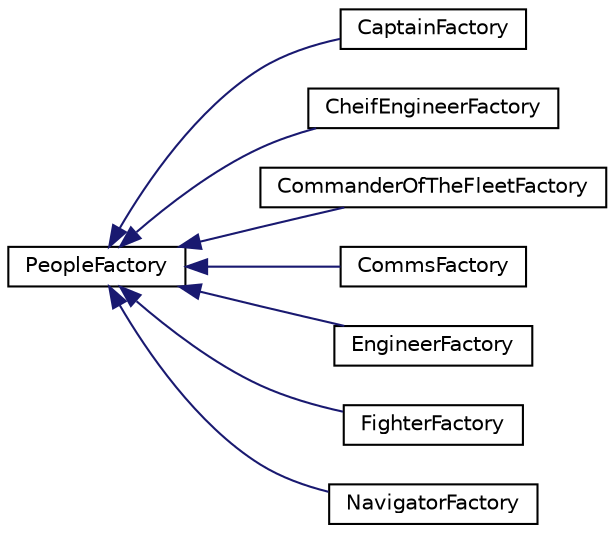 digraph "Graphical Class Hierarchy"
{
  edge [fontname="Helvetica",fontsize="10",labelfontname="Helvetica",labelfontsize="10"];
  node [fontname="Helvetica",fontsize="10",shape=record];
  rankdir="LR";
  Node0 [label="PeopleFactory",height=0.2,width=0.4,color="black", fillcolor="white", style="filled",URL="$classPeopleFactory.html",tooltip="People Factory class. "];
  Node0 -> Node1 [dir="back",color="midnightblue",fontsize="10",style="solid",fontname="Helvetica"];
  Node1 [label="CaptainFactory",height=0.2,width=0.4,color="black", fillcolor="white", style="filled",URL="$classCaptainFactory.html",tooltip="Captain Factory class. "];
  Node0 -> Node2 [dir="back",color="midnightblue",fontsize="10",style="solid",fontname="Helvetica"];
  Node2 [label="CheifEngineerFactory",height=0.2,width=0.4,color="black", fillcolor="white", style="filled",URL="$classCheifEngineerFactory.html",tooltip="Chief Engineer Factory. "];
  Node0 -> Node3 [dir="back",color="midnightblue",fontsize="10",style="solid",fontname="Helvetica"];
  Node3 [label="CommanderOfTheFleetFactory",height=0.2,width=0.4,color="black", fillcolor="white", style="filled",URL="$classCommanderOfTheFleetFactory.html",tooltip="Commander of the fleet factory class. "];
  Node0 -> Node4 [dir="back",color="midnightblue",fontsize="10",style="solid",fontname="Helvetica"];
  Node4 [label="CommsFactory",height=0.2,width=0.4,color="black", fillcolor="white", style="filled",URL="$classCommsFactory.html",tooltip="CommsFactory class. "];
  Node0 -> Node5 [dir="back",color="midnightblue",fontsize="10",style="solid",fontname="Helvetica"];
  Node5 [label="EngineerFactory",height=0.2,width=0.4,color="black", fillcolor="white", style="filled",URL="$classEngineerFactory.html",tooltip="Engineer Factory class. "];
  Node0 -> Node6 [dir="back",color="midnightblue",fontsize="10",style="solid",fontname="Helvetica"];
  Node6 [label="FighterFactory",height=0.2,width=0.4,color="black", fillcolor="white", style="filled",URL="$classFighterFactory.html",tooltip="Fighter Factory class. "];
  Node0 -> Node7 [dir="back",color="midnightblue",fontsize="10",style="solid",fontname="Helvetica"];
  Node7 [label="NavigatorFactory",height=0.2,width=0.4,color="black", fillcolor="white", style="filled",URL="$classNavigatorFactory.html",tooltip="Navigator factory class. "];
}
